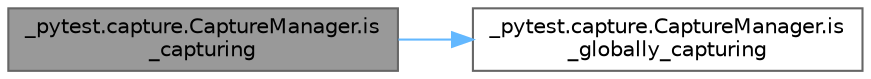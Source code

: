 digraph "_pytest.capture.CaptureManager.is_capturing"
{
 // LATEX_PDF_SIZE
  bgcolor="transparent";
  edge [fontname=Helvetica,fontsize=10,labelfontname=Helvetica,labelfontsize=10];
  node [fontname=Helvetica,fontsize=10,shape=box,height=0.2,width=0.4];
  rankdir="LR";
  Node1 [id="Node000001",label="_pytest.capture.CaptureManager.is\l_capturing",height=0.2,width=0.4,color="gray40", fillcolor="grey60", style="filled", fontcolor="black",tooltip=" "];
  Node1 -> Node2 [id="edge1_Node000001_Node000002",color="steelblue1",style="solid",tooltip=" "];
  Node2 [id="Node000002",label="_pytest.capture.CaptureManager.is\l_globally_capturing",height=0.2,width=0.4,color="grey40", fillcolor="white", style="filled",URL="$class__pytest_1_1capture_1_1_capture_manager.html#afe59358d15a52df9c5bc376d13fb0ebe",tooltip=" "];
}
